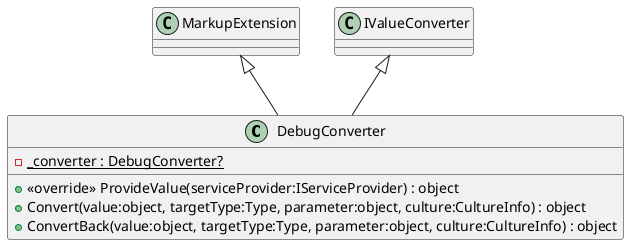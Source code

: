 @startuml
class DebugConverter {
    - {static} _converter : DebugConverter?
    + <<override>> ProvideValue(serviceProvider:IServiceProvider) : object
    + Convert(value:object, targetType:Type, parameter:object, culture:CultureInfo) : object
    + ConvertBack(value:object, targetType:Type, parameter:object, culture:CultureInfo) : object
}
MarkupExtension <|-- DebugConverter
IValueConverter <|-- DebugConverter
@enduml

